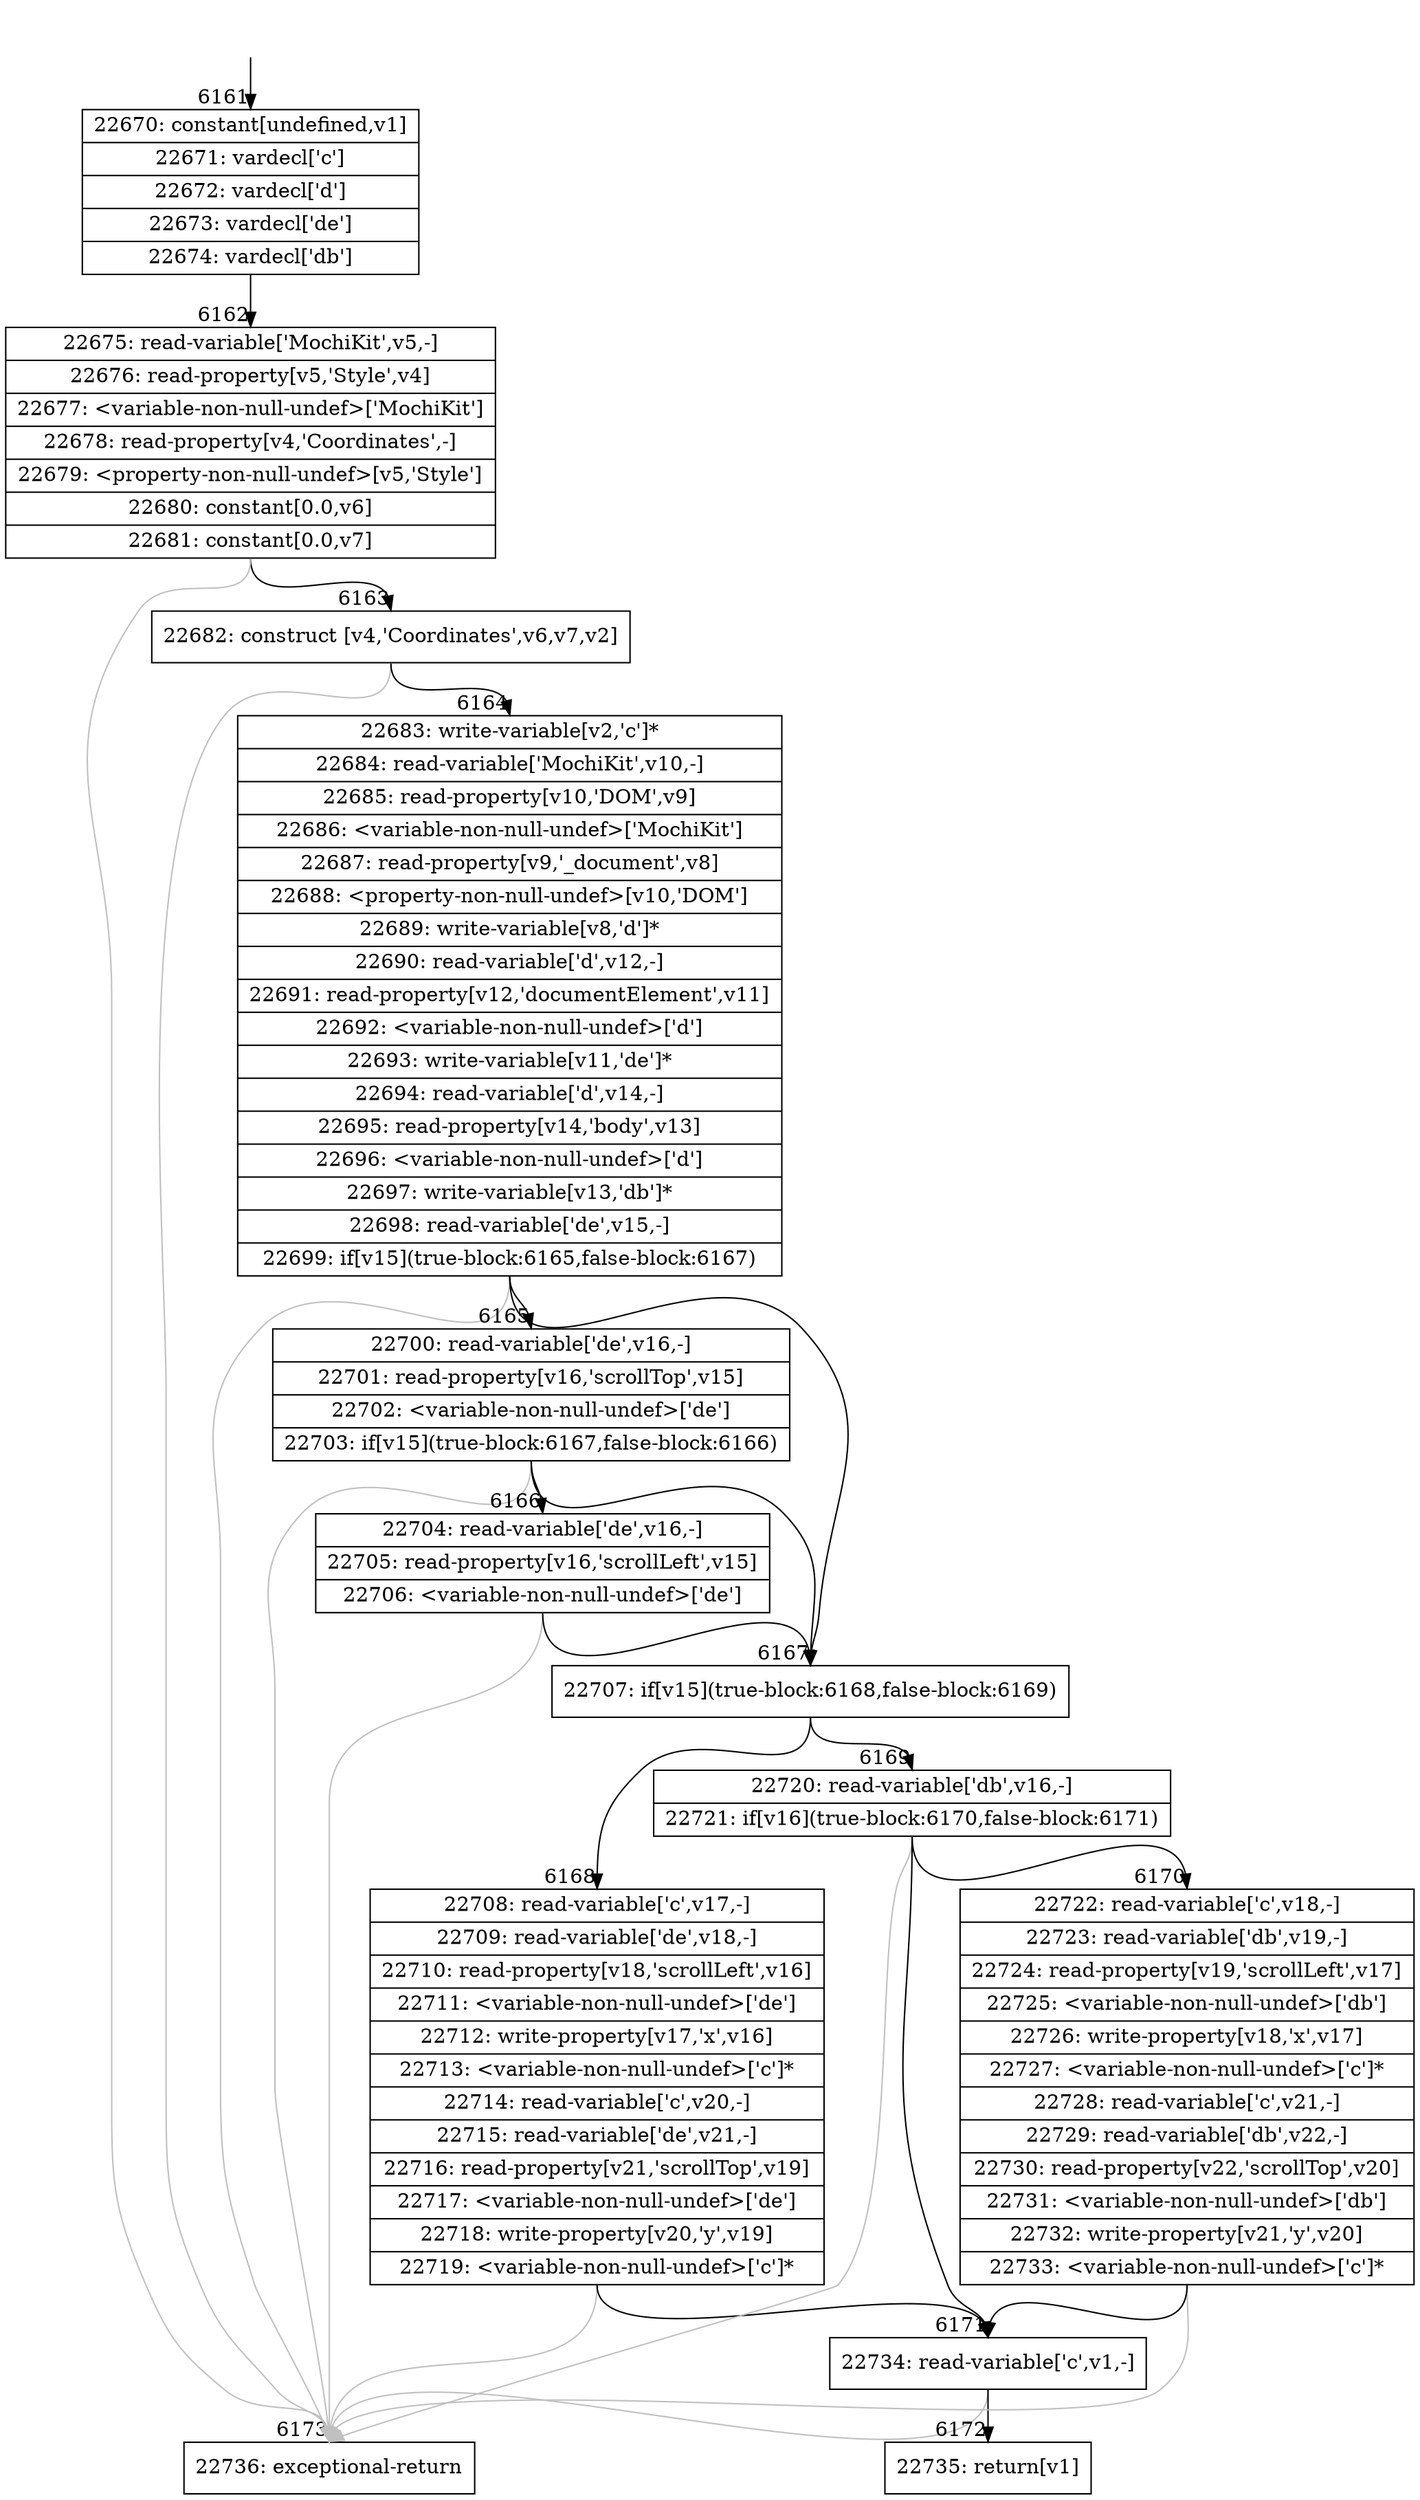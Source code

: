 digraph {
rankdir="TD"
BB_entry411[shape=none,label=""];
BB_entry411 -> BB6161 [tailport=s, headport=n, headlabel="    6161"]
BB6161 [shape=record label="{22670: constant[undefined,v1]|22671: vardecl['c']|22672: vardecl['d']|22673: vardecl['de']|22674: vardecl['db']}" ] 
BB6161 -> BB6162 [tailport=s, headport=n, headlabel="      6162"]
BB6162 [shape=record label="{22675: read-variable['MochiKit',v5,-]|22676: read-property[v5,'Style',v4]|22677: \<variable-non-null-undef\>['MochiKit']|22678: read-property[v4,'Coordinates',-]|22679: \<property-non-null-undef\>[v5,'Style']|22680: constant[0.0,v6]|22681: constant[0.0,v7]}" ] 
BB6162 -> BB6163 [tailport=s, headport=n, headlabel="      6163"]
BB6162 -> BB6173 [tailport=s, headport=n, color=gray, headlabel="      6173"]
BB6163 [shape=record label="{22682: construct [v4,'Coordinates',v6,v7,v2]}" ] 
BB6163 -> BB6164 [tailport=s, headport=n, headlabel="      6164"]
BB6163 -> BB6173 [tailport=s, headport=n, color=gray]
BB6164 [shape=record label="{22683: write-variable[v2,'c']*|22684: read-variable['MochiKit',v10,-]|22685: read-property[v10,'DOM',v9]|22686: \<variable-non-null-undef\>['MochiKit']|22687: read-property[v9,'_document',v8]|22688: \<property-non-null-undef\>[v10,'DOM']|22689: write-variable[v8,'d']*|22690: read-variable['d',v12,-]|22691: read-property[v12,'documentElement',v11]|22692: \<variable-non-null-undef\>['d']|22693: write-variable[v11,'de']*|22694: read-variable['d',v14,-]|22695: read-property[v14,'body',v13]|22696: \<variable-non-null-undef\>['d']|22697: write-variable[v13,'db']*|22698: read-variable['de',v15,-]|22699: if[v15](true-block:6165,false-block:6167)}" ] 
BB6164 -> BB6167 [tailport=s, headport=n, headlabel="      6167"]
BB6164 -> BB6165 [tailport=s, headport=n, headlabel="      6165"]
BB6164 -> BB6173 [tailport=s, headport=n, color=gray]
BB6165 [shape=record label="{22700: read-variable['de',v16,-]|22701: read-property[v16,'scrollTop',v15]|22702: \<variable-non-null-undef\>['de']|22703: if[v15](true-block:6167,false-block:6166)}" ] 
BB6165 -> BB6167 [tailport=s, headport=n]
BB6165 -> BB6166 [tailport=s, headport=n, headlabel="      6166"]
BB6165 -> BB6173 [tailport=s, headport=n, color=gray]
BB6166 [shape=record label="{22704: read-variable['de',v16,-]|22705: read-property[v16,'scrollLeft',v15]|22706: \<variable-non-null-undef\>['de']}" ] 
BB6166 -> BB6167 [tailport=s, headport=n]
BB6166 -> BB6173 [tailport=s, headport=n, color=gray]
BB6167 [shape=record label="{22707: if[v15](true-block:6168,false-block:6169)}" ] 
BB6167 -> BB6168 [tailport=s, headport=n, headlabel="      6168"]
BB6167 -> BB6169 [tailport=s, headport=n, headlabel="      6169"]
BB6168 [shape=record label="{22708: read-variable['c',v17,-]|22709: read-variable['de',v18,-]|22710: read-property[v18,'scrollLeft',v16]|22711: \<variable-non-null-undef\>['de']|22712: write-property[v17,'x',v16]|22713: \<variable-non-null-undef\>['c']*|22714: read-variable['c',v20,-]|22715: read-variable['de',v21,-]|22716: read-property[v21,'scrollTop',v19]|22717: \<variable-non-null-undef\>['de']|22718: write-property[v20,'y',v19]|22719: \<variable-non-null-undef\>['c']*}" ] 
BB6168 -> BB6171 [tailport=s, headport=n, headlabel="      6171"]
BB6168 -> BB6173 [tailport=s, headport=n, color=gray]
BB6169 [shape=record label="{22720: read-variable['db',v16,-]|22721: if[v16](true-block:6170,false-block:6171)}" ] 
BB6169 -> BB6170 [tailport=s, headport=n, headlabel="      6170"]
BB6169 -> BB6171 [tailport=s, headport=n]
BB6169 -> BB6173 [tailport=s, headport=n, color=gray]
BB6170 [shape=record label="{22722: read-variable['c',v18,-]|22723: read-variable['db',v19,-]|22724: read-property[v19,'scrollLeft',v17]|22725: \<variable-non-null-undef\>['db']|22726: write-property[v18,'x',v17]|22727: \<variable-non-null-undef\>['c']*|22728: read-variable['c',v21,-]|22729: read-variable['db',v22,-]|22730: read-property[v22,'scrollTop',v20]|22731: \<variable-non-null-undef\>['db']|22732: write-property[v21,'y',v20]|22733: \<variable-non-null-undef\>['c']*}" ] 
BB6170 -> BB6171 [tailport=s, headport=n]
BB6170 -> BB6173 [tailport=s, headport=n, color=gray]
BB6171 [shape=record label="{22734: read-variable['c',v1,-]}" ] 
BB6171 -> BB6172 [tailport=s, headport=n, headlabel="      6172"]
BB6171 -> BB6173 [tailport=s, headport=n, color=gray]
BB6172 [shape=record label="{22735: return[v1]}" ] 
BB6173 [shape=record label="{22736: exceptional-return}" ] 
//#$~ 4318
}
